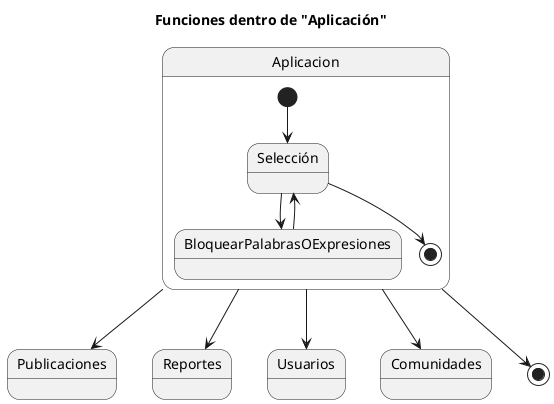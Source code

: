 @startuml
title Funciones dentro de "Aplicación"

state Aplicacion {
  [*] --> Selección
  Selección --> BloquearPalabrasOExpresiones
  BloquearPalabrasOExpresiones --> Selección

  Selección --> [*]
}

Aplicacion --> Publicaciones
Aplicacion --> Reportes
Aplicacion --> Usuarios
Aplicacion --> Comunidades
Aplicacion --> [*]
@enduml
